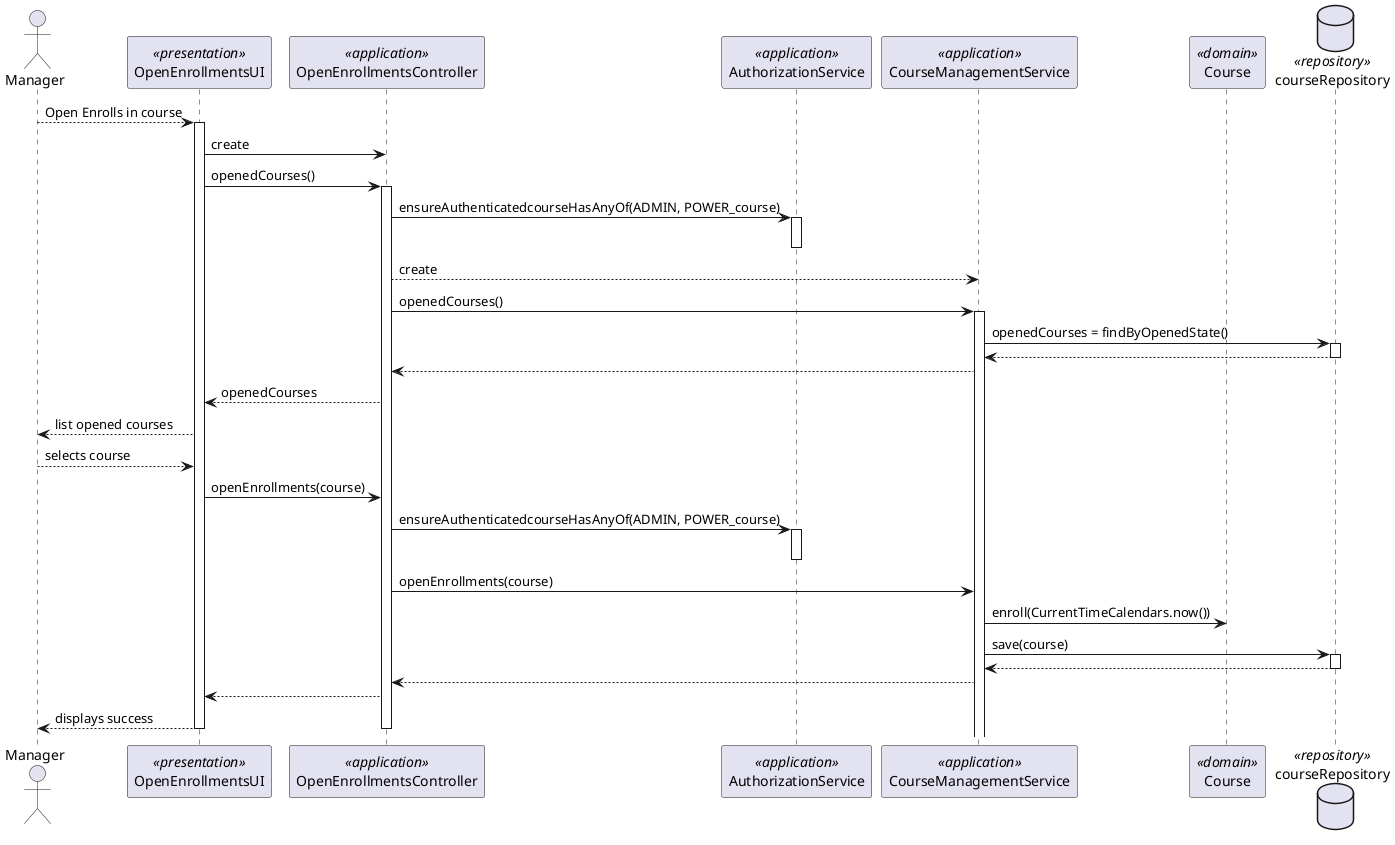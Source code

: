 @startuml
'http://plantuml.com/skinparam.html
skinparam handwritten false
skinparam packageStyle rect
skinparam defaultFontName FG Virgil
skinparam shadowing false

actor Manager as Actor
participant OpenEnrollmentsUI as UI <<presentation>>
participant OpenEnrollmentsController as Controller <<application>>
participant AuthorizationService  as authz <<application>>
participant CourseManagementService as courseSvc <<application>>

participant Course as course <<domain>>

database courseRepository as Repository <<repository>>


Actor --> UI: Open Enrolls in course
activate UI
    UI -> Controller: create

    UI -> Controller: openedCourses()
    activate Controller

        Controller -> authz: ensureAuthenticatedcourseHasAnyOf(ADMIN, POWER_course)
        activate authz
        deactivate authz
        Controller --> courseSvc : create


Controller -> courseSvc : openedCourses()
 activate courseSvc

            courseSvc -> Repository: openedCourses = findByOpenedState()
            activate Repository

            Repository --> courseSvc
            deactivate Repository
            courseSvc --> Controller
            Controller --> UI : openedCourses





        UI-->Actor: list opened courses

        Actor --> UI : selects course
        UI -> Controller : openEnrollments(course)
        Controller -> authz: ensureAuthenticatedcourseHasAnyOf(ADMIN, POWER_course)
                activate authz
                deactivate authz
        Controller -> courseSvc : openEnrollments(course)
        courseSvc ->  course : enroll(CurrentTimeCalendars.now())
        courseSvc ->  Repository : save(course)
        activate Repository
        Repository --> courseSvc
        deactivate Repository
         courseSvc -->  Controller
         Controller --> UI
         UI --> Actor : displays success

         deactivate Controller
deactivate UI
@enduml